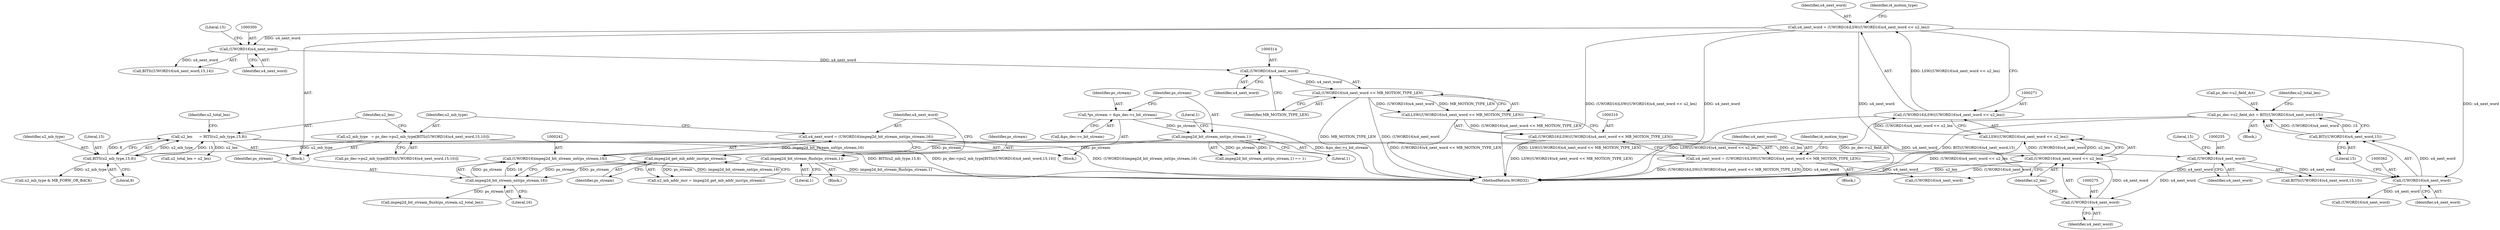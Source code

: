 digraph "0_Android_58a6822d7140137ce957c6d2fc20bae1374186c1_1@pointer" {
"1000356" [label="(Call,ps_dec->u2_field_dct = BIT((UWORD16)u4_next_word,15))"];
"1000360" [label="(Call,BIT((UWORD16)u4_next_word,15))"];
"1000361" [label="(Call,(UWORD16)u4_next_word)"];
"1000268" [label="(Call,u4_next_word = (UWORD16)LSW((UWORD16)u4_next_word << u2_len))"];
"1000270" [label="(Call,(UWORD16)LSW((UWORD16)u4_next_word << u2_len))"];
"1000272" [label="(Call,LSW((UWORD16)u4_next_word << u2_len))"];
"1000273" [label="(Call,(UWORD16)u4_next_word << u2_len)"];
"1000274" [label="(Call,(UWORD16)u4_next_word)"];
"1000254" [label="(Call,(UWORD16)u4_next_word)"];
"1000239" [label="(Call,u4_next_word = (UWORD16)impeg2d_bit_stream_nxt(ps_stream,16))"];
"1000241" [label="(Call,(UWORD16)impeg2d_bit_stream_nxt(ps_stream,16))"];
"1000243" [label="(Call,impeg2d_bit_stream_nxt(ps_stream,16))"];
"1000171" [label="(Call,impeg2d_get_mb_addr_incr(ps_stream))"];
"1000159" [label="(Call,impeg2d_bit_stream_nxt(ps_stream,1))"];
"1000145" [label="(Call,*ps_stream = &ps_dec->s_bit_stream)"];
"1000164" [label="(Call,impeg2d_bit_stream_flush(ps_stream,1))"];
"1000259" [label="(Call,u2_len      = BITS(u2_mb_type,15,8))"];
"1000261" [label="(Call,BITS(u2_mb_type,15,8))"];
"1000247" [label="(Call,u2_mb_type   = ps_dec->pu2_mb_type[BITS((UWORD16)u4_next_word,15,10)])"];
"1000307" [label="(Call,u4_next_word = (UWORD16)LSW((UWORD16)u4_next_word << MB_MOTION_TYPE_LEN))"];
"1000309" [label="(Call,(UWORD16)LSW((UWORD16)u4_next_word << MB_MOTION_TYPE_LEN))"];
"1000311" [label="(Call,LSW((UWORD16)u4_next_word << MB_MOTION_TYPE_LEN))"];
"1000312" [label="(Call,(UWORD16)u4_next_word << MB_MOTION_TYPE_LEN)"];
"1000313" [label="(Call,(UWORD16)u4_next_word)"];
"1000299" [label="(Call,(UWORD16)u4_next_word)"];
"1000355" [label="(Block,)"];
"1000240" [label="(Identifier,u4_next_word)"];
"1000239" [label="(Call,u4_next_word = (UWORD16)impeg2d_bit_stream_nxt(ps_stream,16))"];
"1000143" [label="(Block,)"];
"1000309" [label="(Call,(UWORD16)LSW((UWORD16)u4_next_word << MB_MOTION_TYPE_LEN))"];
"1000307" [label="(Call,u4_next_word = (UWORD16)LSW((UWORD16)u4_next_word << MB_MOTION_TYPE_LEN))"];
"1000315" [label="(Identifier,u4_next_word)"];
"1000146" [label="(Identifier,ps_stream)"];
"1000266" [label="(Identifier,u2_total_len)"];
"1000357" [label="(Call,ps_dec->u2_field_dct)"];
"1000274" [label="(Call,(UWORD16)u4_next_word)"];
"1000163" [label="(Block,)"];
"1000159" [label="(Call,impeg2d_bit_stream_nxt(ps_stream,1))"];
"1000311" [label="(Call,LSW((UWORD16)u4_next_word << MB_MOTION_TYPE_LEN))"];
"1000248" [label="(Identifier,u2_mb_type)"];
"1000244" [label="(Identifier,ps_stream)"];
"1000364" [label="(Literal,15)"];
"1000374" [label="(Call,(UWORD16)u4_next_word)"];
"1000299" [label="(Call,(UWORD16)u4_next_word)"];
"1000277" [label="(Identifier,u2_len)"];
"1000360" [label="(Call,BIT((UWORD16)u4_next_word,15))"];
"1000301" [label="(Identifier,u4_next_word)"];
"1000356" [label="(Call,ps_dec->u2_field_dct = BIT((UWORD16)u4_next_word,15))"];
"1000164" [label="(Call,impeg2d_bit_stream_flush(ps_stream,1))"];
"1000145" [label="(Call,*ps_stream = &ps_dec->s_bit_stream)"];
"1000262" [label="(Identifier,u2_mb_type)"];
"1000254" [label="(Call,(UWORD16)u4_next_word)"];
"1000276" [label="(Identifier,u4_next_word)"];
"1000263" [label="(Literal,15)"];
"1000172" [label="(Identifier,ps_stream)"];
"1000256" [label="(Identifier,u4_next_word)"];
"1000302" [label="(Literal,15)"];
"1000257" [label="(Literal,15)"];
"1000241" [label="(Call,(UWORD16)impeg2d_bit_stream_nxt(ps_stream,16))"];
"1000270" [label="(Call,(UWORD16)LSW((UWORD16)u4_next_word << u2_len))"];
"1000260" [label="(Identifier,u2_len)"];
"1000259" [label="(Call,u2_len      = BITS(u2_mb_type,15,8))"];
"1000312" [label="(Call,(UWORD16)u4_next_word << MB_MOTION_TYPE_LEN)"];
"1000409" [label="(Call,impeg2d_bit_stream_flush(ps_stream,u2_total_len))"];
"1000363" [label="(Identifier,u4_next_word)"];
"1000316" [label="(Identifier,MB_MOTION_TYPE_LEN)"];
"1000272" [label="(Call,LSW((UWORD16)u4_next_word << u2_len))"];
"1000243" [label="(Call,impeg2d_bit_stream_nxt(ps_stream,16))"];
"1000160" [label="(Identifier,ps_stream)"];
"1000264" [label="(Literal,8)"];
"1000648" [label="(MethodReturn,WORD32)"];
"1000247" [label="(Call,u2_mb_type   = ps_dec->pu2_mb_type[BITS((UWORD16)u4_next_word,15,10)])"];
"1000171" [label="(Call,impeg2d_get_mb_addr_incr(ps_stream))"];
"1000313" [label="(Call,(UWORD16)u4_next_word)"];
"1000169" [label="(Call,u2_mb_addr_incr = impeg2d_get_mb_addr_incr(ps_stream))"];
"1000387" [label="(Call,(UWORD16)u4_next_word)"];
"1000158" [label="(Call,impeg2d_bit_stream_nxt(ps_stream,1) == 1)"];
"1000161" [label="(Literal,1)"];
"1000366" [label="(Identifier,u2_total_len)"];
"1000162" [label="(Literal,1)"];
"1000245" [label="(Literal,16)"];
"1000361" [label="(Call,(UWORD16)u4_next_word)"];
"1000269" [label="(Identifier,u4_next_word)"];
"1000246" [label="(Block,)"];
"1000166" [label="(Literal,1)"];
"1000261" [label="(Call,BITS(u2_mb_type,15,8))"];
"1000253" [label="(Call,BITS((UWORD16)u4_next_word,15,10))"];
"1000293" [label="(Block,)"];
"1000308" [label="(Identifier,u4_next_word)"];
"1000298" [label="(Call,BITS((UWORD16)u4_next_word,15,14))"];
"1000273" [label="(Call,(UWORD16)u4_next_word << u2_len)"];
"1000281" [label="(Identifier,i4_motion_type)"];
"1000147" [label="(Call,&ps_dec->s_bit_stream)"];
"1000165" [label="(Identifier,ps_stream)"];
"1000265" [label="(Call,u2_total_len = u2_len)"];
"1000287" [label="(Call,u2_mb_type & MB_FORW_OR_BACK)"];
"1000318" [label="(Identifier,i4_motion_type)"];
"1000268" [label="(Call,u4_next_word = (UWORD16)LSW((UWORD16)u4_next_word << u2_len))"];
"1000249" [label="(Call,ps_dec->pu2_mb_type[BITS((UWORD16)u4_next_word,15,10)])"];
"1000356" -> "1000355"  [label="AST: "];
"1000356" -> "1000360"  [label="CFG: "];
"1000357" -> "1000356"  [label="AST: "];
"1000360" -> "1000356"  [label="AST: "];
"1000366" -> "1000356"  [label="CFG: "];
"1000356" -> "1000648"  [label="DDG: ps_dec->u2_field_dct"];
"1000356" -> "1000648"  [label="DDG: BIT((UWORD16)u4_next_word,15)"];
"1000360" -> "1000356"  [label="DDG: (UWORD16)u4_next_word"];
"1000360" -> "1000356"  [label="DDG: 15"];
"1000360" -> "1000364"  [label="CFG: "];
"1000361" -> "1000360"  [label="AST: "];
"1000364" -> "1000360"  [label="AST: "];
"1000361" -> "1000360"  [label="DDG: u4_next_word"];
"1000361" -> "1000363"  [label="CFG: "];
"1000362" -> "1000361"  [label="AST: "];
"1000363" -> "1000361"  [label="AST: "];
"1000364" -> "1000361"  [label="CFG: "];
"1000268" -> "1000361"  [label="DDG: u4_next_word"];
"1000307" -> "1000361"  [label="DDG: u4_next_word"];
"1000361" -> "1000374"  [label="DDG: u4_next_word"];
"1000268" -> "1000246"  [label="AST: "];
"1000268" -> "1000270"  [label="CFG: "];
"1000269" -> "1000268"  [label="AST: "];
"1000270" -> "1000268"  [label="AST: "];
"1000281" -> "1000268"  [label="CFG: "];
"1000268" -> "1000648"  [label="DDG: u4_next_word"];
"1000268" -> "1000648"  [label="DDG: (UWORD16)LSW((UWORD16)u4_next_word << u2_len)"];
"1000270" -> "1000268"  [label="DDG: LSW((UWORD16)u4_next_word << u2_len)"];
"1000268" -> "1000299"  [label="DDG: u4_next_word"];
"1000268" -> "1000387"  [label="DDG: u4_next_word"];
"1000270" -> "1000272"  [label="CFG: "];
"1000271" -> "1000270"  [label="AST: "];
"1000272" -> "1000270"  [label="AST: "];
"1000270" -> "1000648"  [label="DDG: LSW((UWORD16)u4_next_word << u2_len)"];
"1000272" -> "1000270"  [label="DDG: (UWORD16)u4_next_word << u2_len"];
"1000272" -> "1000273"  [label="CFG: "];
"1000273" -> "1000272"  [label="AST: "];
"1000272" -> "1000648"  [label="DDG: (UWORD16)u4_next_word << u2_len"];
"1000273" -> "1000272"  [label="DDG: (UWORD16)u4_next_word"];
"1000273" -> "1000272"  [label="DDG: u2_len"];
"1000273" -> "1000277"  [label="CFG: "];
"1000274" -> "1000273"  [label="AST: "];
"1000277" -> "1000273"  [label="AST: "];
"1000273" -> "1000648"  [label="DDG: (UWORD16)u4_next_word"];
"1000273" -> "1000648"  [label="DDG: u2_len"];
"1000274" -> "1000273"  [label="DDG: u4_next_word"];
"1000259" -> "1000273"  [label="DDG: u2_len"];
"1000274" -> "1000276"  [label="CFG: "];
"1000275" -> "1000274"  [label="AST: "];
"1000276" -> "1000274"  [label="AST: "];
"1000277" -> "1000274"  [label="CFG: "];
"1000254" -> "1000274"  [label="DDG: u4_next_word"];
"1000254" -> "1000253"  [label="AST: "];
"1000254" -> "1000256"  [label="CFG: "];
"1000255" -> "1000254"  [label="AST: "];
"1000256" -> "1000254"  [label="AST: "];
"1000257" -> "1000254"  [label="CFG: "];
"1000254" -> "1000253"  [label="DDG: u4_next_word"];
"1000239" -> "1000254"  [label="DDG: u4_next_word"];
"1000239" -> "1000143"  [label="AST: "];
"1000239" -> "1000241"  [label="CFG: "];
"1000240" -> "1000239"  [label="AST: "];
"1000241" -> "1000239"  [label="AST: "];
"1000248" -> "1000239"  [label="CFG: "];
"1000239" -> "1000648"  [label="DDG: (UWORD16)impeg2d_bit_stream_nxt(ps_stream,16)"];
"1000241" -> "1000239"  [label="DDG: impeg2d_bit_stream_nxt(ps_stream,16)"];
"1000241" -> "1000243"  [label="CFG: "];
"1000242" -> "1000241"  [label="AST: "];
"1000243" -> "1000241"  [label="AST: "];
"1000241" -> "1000648"  [label="DDG: impeg2d_bit_stream_nxt(ps_stream,16)"];
"1000243" -> "1000241"  [label="DDG: ps_stream"];
"1000243" -> "1000241"  [label="DDG: 16"];
"1000243" -> "1000245"  [label="CFG: "];
"1000244" -> "1000243"  [label="AST: "];
"1000245" -> "1000243"  [label="AST: "];
"1000171" -> "1000243"  [label="DDG: ps_stream"];
"1000164" -> "1000243"  [label="DDG: ps_stream"];
"1000243" -> "1000409"  [label="DDG: ps_stream"];
"1000171" -> "1000169"  [label="AST: "];
"1000171" -> "1000172"  [label="CFG: "];
"1000172" -> "1000171"  [label="AST: "];
"1000169" -> "1000171"  [label="CFG: "];
"1000171" -> "1000169"  [label="DDG: ps_stream"];
"1000159" -> "1000171"  [label="DDG: ps_stream"];
"1000159" -> "1000158"  [label="AST: "];
"1000159" -> "1000161"  [label="CFG: "];
"1000160" -> "1000159"  [label="AST: "];
"1000161" -> "1000159"  [label="AST: "];
"1000162" -> "1000159"  [label="CFG: "];
"1000159" -> "1000158"  [label="DDG: ps_stream"];
"1000159" -> "1000158"  [label="DDG: 1"];
"1000145" -> "1000159"  [label="DDG: ps_stream"];
"1000159" -> "1000164"  [label="DDG: ps_stream"];
"1000145" -> "1000143"  [label="AST: "];
"1000145" -> "1000147"  [label="CFG: "];
"1000146" -> "1000145"  [label="AST: "];
"1000147" -> "1000145"  [label="AST: "];
"1000160" -> "1000145"  [label="CFG: "];
"1000145" -> "1000648"  [label="DDG: &ps_dec->s_bit_stream"];
"1000164" -> "1000163"  [label="AST: "];
"1000164" -> "1000166"  [label="CFG: "];
"1000165" -> "1000164"  [label="AST: "];
"1000166" -> "1000164"  [label="AST: "];
"1000240" -> "1000164"  [label="CFG: "];
"1000164" -> "1000648"  [label="DDG: impeg2d_bit_stream_flush(ps_stream,1)"];
"1000259" -> "1000246"  [label="AST: "];
"1000259" -> "1000261"  [label="CFG: "];
"1000260" -> "1000259"  [label="AST: "];
"1000261" -> "1000259"  [label="AST: "];
"1000266" -> "1000259"  [label="CFG: "];
"1000259" -> "1000648"  [label="DDG: BITS(u2_mb_type,15,8)"];
"1000261" -> "1000259"  [label="DDG: u2_mb_type"];
"1000261" -> "1000259"  [label="DDG: 15"];
"1000261" -> "1000259"  [label="DDG: 8"];
"1000259" -> "1000265"  [label="DDG: u2_len"];
"1000261" -> "1000264"  [label="CFG: "];
"1000262" -> "1000261"  [label="AST: "];
"1000263" -> "1000261"  [label="AST: "];
"1000264" -> "1000261"  [label="AST: "];
"1000247" -> "1000261"  [label="DDG: u2_mb_type"];
"1000261" -> "1000287"  [label="DDG: u2_mb_type"];
"1000247" -> "1000246"  [label="AST: "];
"1000247" -> "1000249"  [label="CFG: "];
"1000248" -> "1000247"  [label="AST: "];
"1000249" -> "1000247"  [label="AST: "];
"1000260" -> "1000247"  [label="CFG: "];
"1000247" -> "1000648"  [label="DDG: ps_dec->pu2_mb_type[BITS((UWORD16)u4_next_word,15,10)]"];
"1000307" -> "1000293"  [label="AST: "];
"1000307" -> "1000309"  [label="CFG: "];
"1000308" -> "1000307"  [label="AST: "];
"1000309" -> "1000307"  [label="AST: "];
"1000318" -> "1000307"  [label="CFG: "];
"1000307" -> "1000648"  [label="DDG: (UWORD16)LSW((UWORD16)u4_next_word << MB_MOTION_TYPE_LEN)"];
"1000307" -> "1000648"  [label="DDG: u4_next_word"];
"1000309" -> "1000307"  [label="DDG: LSW((UWORD16)u4_next_word << MB_MOTION_TYPE_LEN)"];
"1000307" -> "1000387"  [label="DDG: u4_next_word"];
"1000309" -> "1000311"  [label="CFG: "];
"1000310" -> "1000309"  [label="AST: "];
"1000311" -> "1000309"  [label="AST: "];
"1000309" -> "1000648"  [label="DDG: LSW((UWORD16)u4_next_word << MB_MOTION_TYPE_LEN)"];
"1000311" -> "1000309"  [label="DDG: (UWORD16)u4_next_word << MB_MOTION_TYPE_LEN"];
"1000311" -> "1000312"  [label="CFG: "];
"1000312" -> "1000311"  [label="AST: "];
"1000311" -> "1000648"  [label="DDG: (UWORD16)u4_next_word << MB_MOTION_TYPE_LEN"];
"1000312" -> "1000311"  [label="DDG: (UWORD16)u4_next_word"];
"1000312" -> "1000311"  [label="DDG: MB_MOTION_TYPE_LEN"];
"1000312" -> "1000316"  [label="CFG: "];
"1000313" -> "1000312"  [label="AST: "];
"1000316" -> "1000312"  [label="AST: "];
"1000312" -> "1000648"  [label="DDG: MB_MOTION_TYPE_LEN"];
"1000312" -> "1000648"  [label="DDG: (UWORD16)u4_next_word"];
"1000313" -> "1000312"  [label="DDG: u4_next_word"];
"1000313" -> "1000315"  [label="CFG: "];
"1000314" -> "1000313"  [label="AST: "];
"1000315" -> "1000313"  [label="AST: "];
"1000316" -> "1000313"  [label="CFG: "];
"1000299" -> "1000313"  [label="DDG: u4_next_word"];
"1000299" -> "1000298"  [label="AST: "];
"1000299" -> "1000301"  [label="CFG: "];
"1000300" -> "1000299"  [label="AST: "];
"1000301" -> "1000299"  [label="AST: "];
"1000302" -> "1000299"  [label="CFG: "];
"1000299" -> "1000298"  [label="DDG: u4_next_word"];
}

